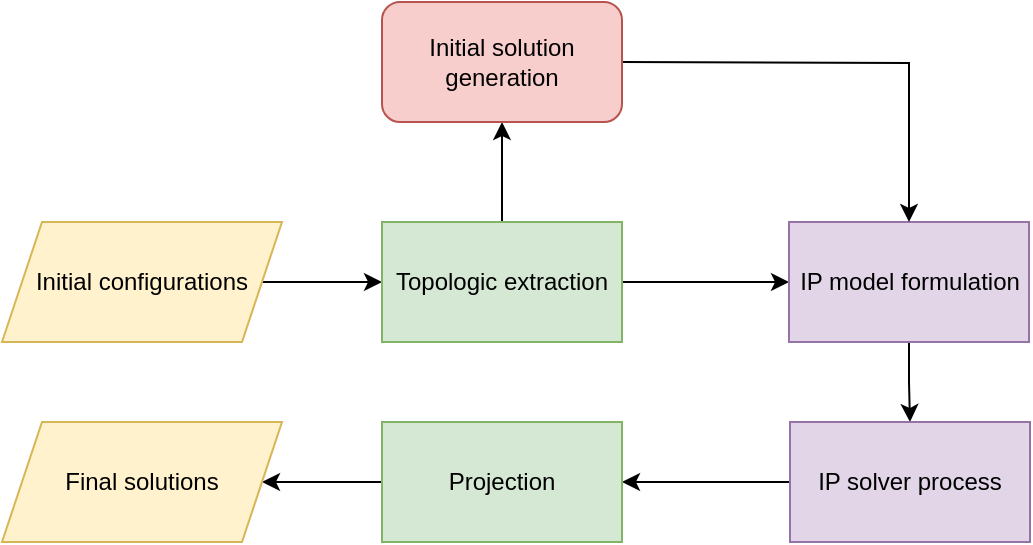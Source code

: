 <mxfile version="14.5.3" type="github">
  <diagram id="I2StB4HqvmvGapNNE5oy" name="Page-1">
    <mxGraphModel dx="1176" dy="695" grid="1" gridSize="10" guides="1" tooltips="1" connect="1" arrows="1" fold="1" page="1" pageScale="1" pageWidth="827" pageHeight="1169" math="0" shadow="0">
      <root>
        <mxCell id="0" />
        <mxCell id="1" parent="0" />
        <mxCell id="PMEJsE3CoTqAWys0NIsd-4" style="edgeStyle=orthogonalEdgeStyle;rounded=0;orthogonalLoop=1;jettySize=auto;html=1;exitX=1;exitY=0.5;exitDx=0;exitDy=0;entryX=0;entryY=0.5;entryDx=0;entryDy=0;" edge="1" parent="1" source="PMEJsE3CoTqAWys0NIsd-5" target="PMEJsE3CoTqAWys0NIsd-2">
          <mxGeometry relative="1" as="geometry">
            <mxPoint x="170" y="360" as="sourcePoint" />
          </mxGeometry>
        </mxCell>
        <mxCell id="PMEJsE3CoTqAWys0NIsd-7" value="" style="edgeStyle=orthogonalEdgeStyle;rounded=0;orthogonalLoop=1;jettySize=auto;html=1;" edge="1" parent="1" source="PMEJsE3CoTqAWys0NIsd-2" target="PMEJsE3CoTqAWys0NIsd-6">
          <mxGeometry relative="1" as="geometry" />
        </mxCell>
        <mxCell id="PMEJsE3CoTqAWys0NIsd-10" value="" style="edgeStyle=orthogonalEdgeStyle;rounded=0;orthogonalLoop=1;jettySize=auto;html=1;" edge="1" parent="1" source="PMEJsE3CoTqAWys0NIsd-2">
          <mxGeometry relative="1" as="geometry">
            <mxPoint x="270" y="280" as="targetPoint" />
          </mxGeometry>
        </mxCell>
        <mxCell id="PMEJsE3CoTqAWys0NIsd-2" value="Topologic extraction" style="rounded=0;whiteSpace=wrap;html=1;fillColor=#d5e8d4;strokeColor=#82b366;" vertex="1" parent="1">
          <mxGeometry x="210" y="330" width="120" height="60" as="geometry" />
        </mxCell>
        <mxCell id="PMEJsE3CoTqAWys0NIsd-5" value="Initial configurations" style="shape=parallelogram;perimeter=parallelogramPerimeter;whiteSpace=wrap;html=1;fixedSize=1;fillColor=#fff2cc;strokeColor=#d6b656;" vertex="1" parent="1">
          <mxGeometry x="20" y="330" width="140" height="60" as="geometry" />
        </mxCell>
        <mxCell id="PMEJsE3CoTqAWys0NIsd-13" value="" style="edgeStyle=orthogonalEdgeStyle;rounded=0;orthogonalLoop=1;jettySize=auto;html=1;" edge="1" parent="1" source="PMEJsE3CoTqAWys0NIsd-6" target="PMEJsE3CoTqAWys0NIsd-12">
          <mxGeometry relative="1" as="geometry" />
        </mxCell>
        <mxCell id="PMEJsE3CoTqAWys0NIsd-6" value="IP model formulation" style="rounded=0;whiteSpace=wrap;html=1;fillColor=#e1d5e7;strokeColor=#9673a6;" vertex="1" parent="1">
          <mxGeometry x="413.5" y="330" width="120" height="60" as="geometry" />
        </mxCell>
        <mxCell id="PMEJsE3CoTqAWys0NIsd-11" style="edgeStyle=orthogonalEdgeStyle;rounded=0;orthogonalLoop=1;jettySize=auto;html=1;exitX=1;exitY=0.5;exitDx=0;exitDy=0;entryX=0.5;entryY=0;entryDx=0;entryDy=0;" edge="1" parent="1" target="PMEJsE3CoTqAWys0NIsd-6">
          <mxGeometry relative="1" as="geometry">
            <mxPoint x="330" y="250" as="sourcePoint" />
          </mxGeometry>
        </mxCell>
        <mxCell id="PMEJsE3CoTqAWys0NIsd-18" value="" style="edgeStyle=orthogonalEdgeStyle;rounded=0;orthogonalLoop=1;jettySize=auto;html=1;" edge="1" parent="1" source="PMEJsE3CoTqAWys0NIsd-12" target="PMEJsE3CoTqAWys0NIsd-14">
          <mxGeometry relative="1" as="geometry" />
        </mxCell>
        <mxCell id="PMEJsE3CoTqAWys0NIsd-12" value="IP solver process" style="whiteSpace=wrap;html=1;rounded=0;fillColor=#e1d5e7;strokeColor=#9673a6;" vertex="1" parent="1">
          <mxGeometry x="414" y="430" width="120" height="60" as="geometry" />
        </mxCell>
        <mxCell id="PMEJsE3CoTqAWys0NIsd-17" value="" style="edgeStyle=orthogonalEdgeStyle;rounded=0;orthogonalLoop=1;jettySize=auto;html=1;" edge="1" parent="1" source="PMEJsE3CoTqAWys0NIsd-14" target="PMEJsE3CoTqAWys0NIsd-16">
          <mxGeometry relative="1" as="geometry" />
        </mxCell>
        <mxCell id="PMEJsE3CoTqAWys0NIsd-14" value="Projection" style="whiteSpace=wrap;html=1;rounded=0;fillColor=#d5e8d4;strokeColor=#82b366;" vertex="1" parent="1">
          <mxGeometry x="210" y="430" width="120" height="60" as="geometry" />
        </mxCell>
        <mxCell id="PMEJsE3CoTqAWys0NIsd-16" value="Final solutions" style="shape=parallelogram;perimeter=parallelogramPerimeter;whiteSpace=wrap;html=1;fixedSize=1;rounded=0;fillColor=#fff2cc;strokeColor=#d6b656;" vertex="1" parent="1">
          <mxGeometry x="20" y="430" width="140" height="60" as="geometry" />
        </mxCell>
        <mxCell id="PMEJsE3CoTqAWys0NIsd-19" value="&lt;span&gt;Initial solution generation&lt;/span&gt;" style="rounded=1;whiteSpace=wrap;html=1;fillColor=#f8cecc;strokeColor=#b85450;" vertex="1" parent="1">
          <mxGeometry x="210" y="220" width="120" height="60" as="geometry" />
        </mxCell>
      </root>
    </mxGraphModel>
  </diagram>
</mxfile>
